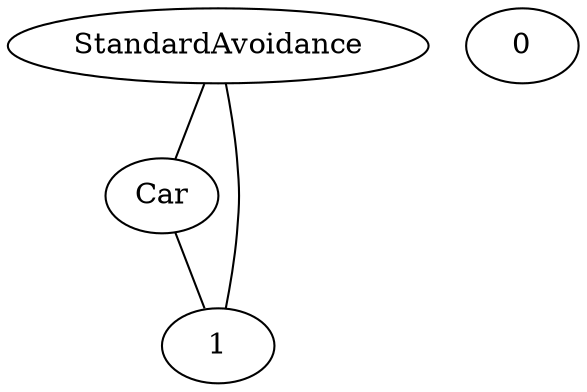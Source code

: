 graph G {
  StandardAvoidance;
  0;
  Car;
  1;
  Car -- 1;
  StandardAvoidance -- Car;
  StandardAvoidance -- 1;
}
